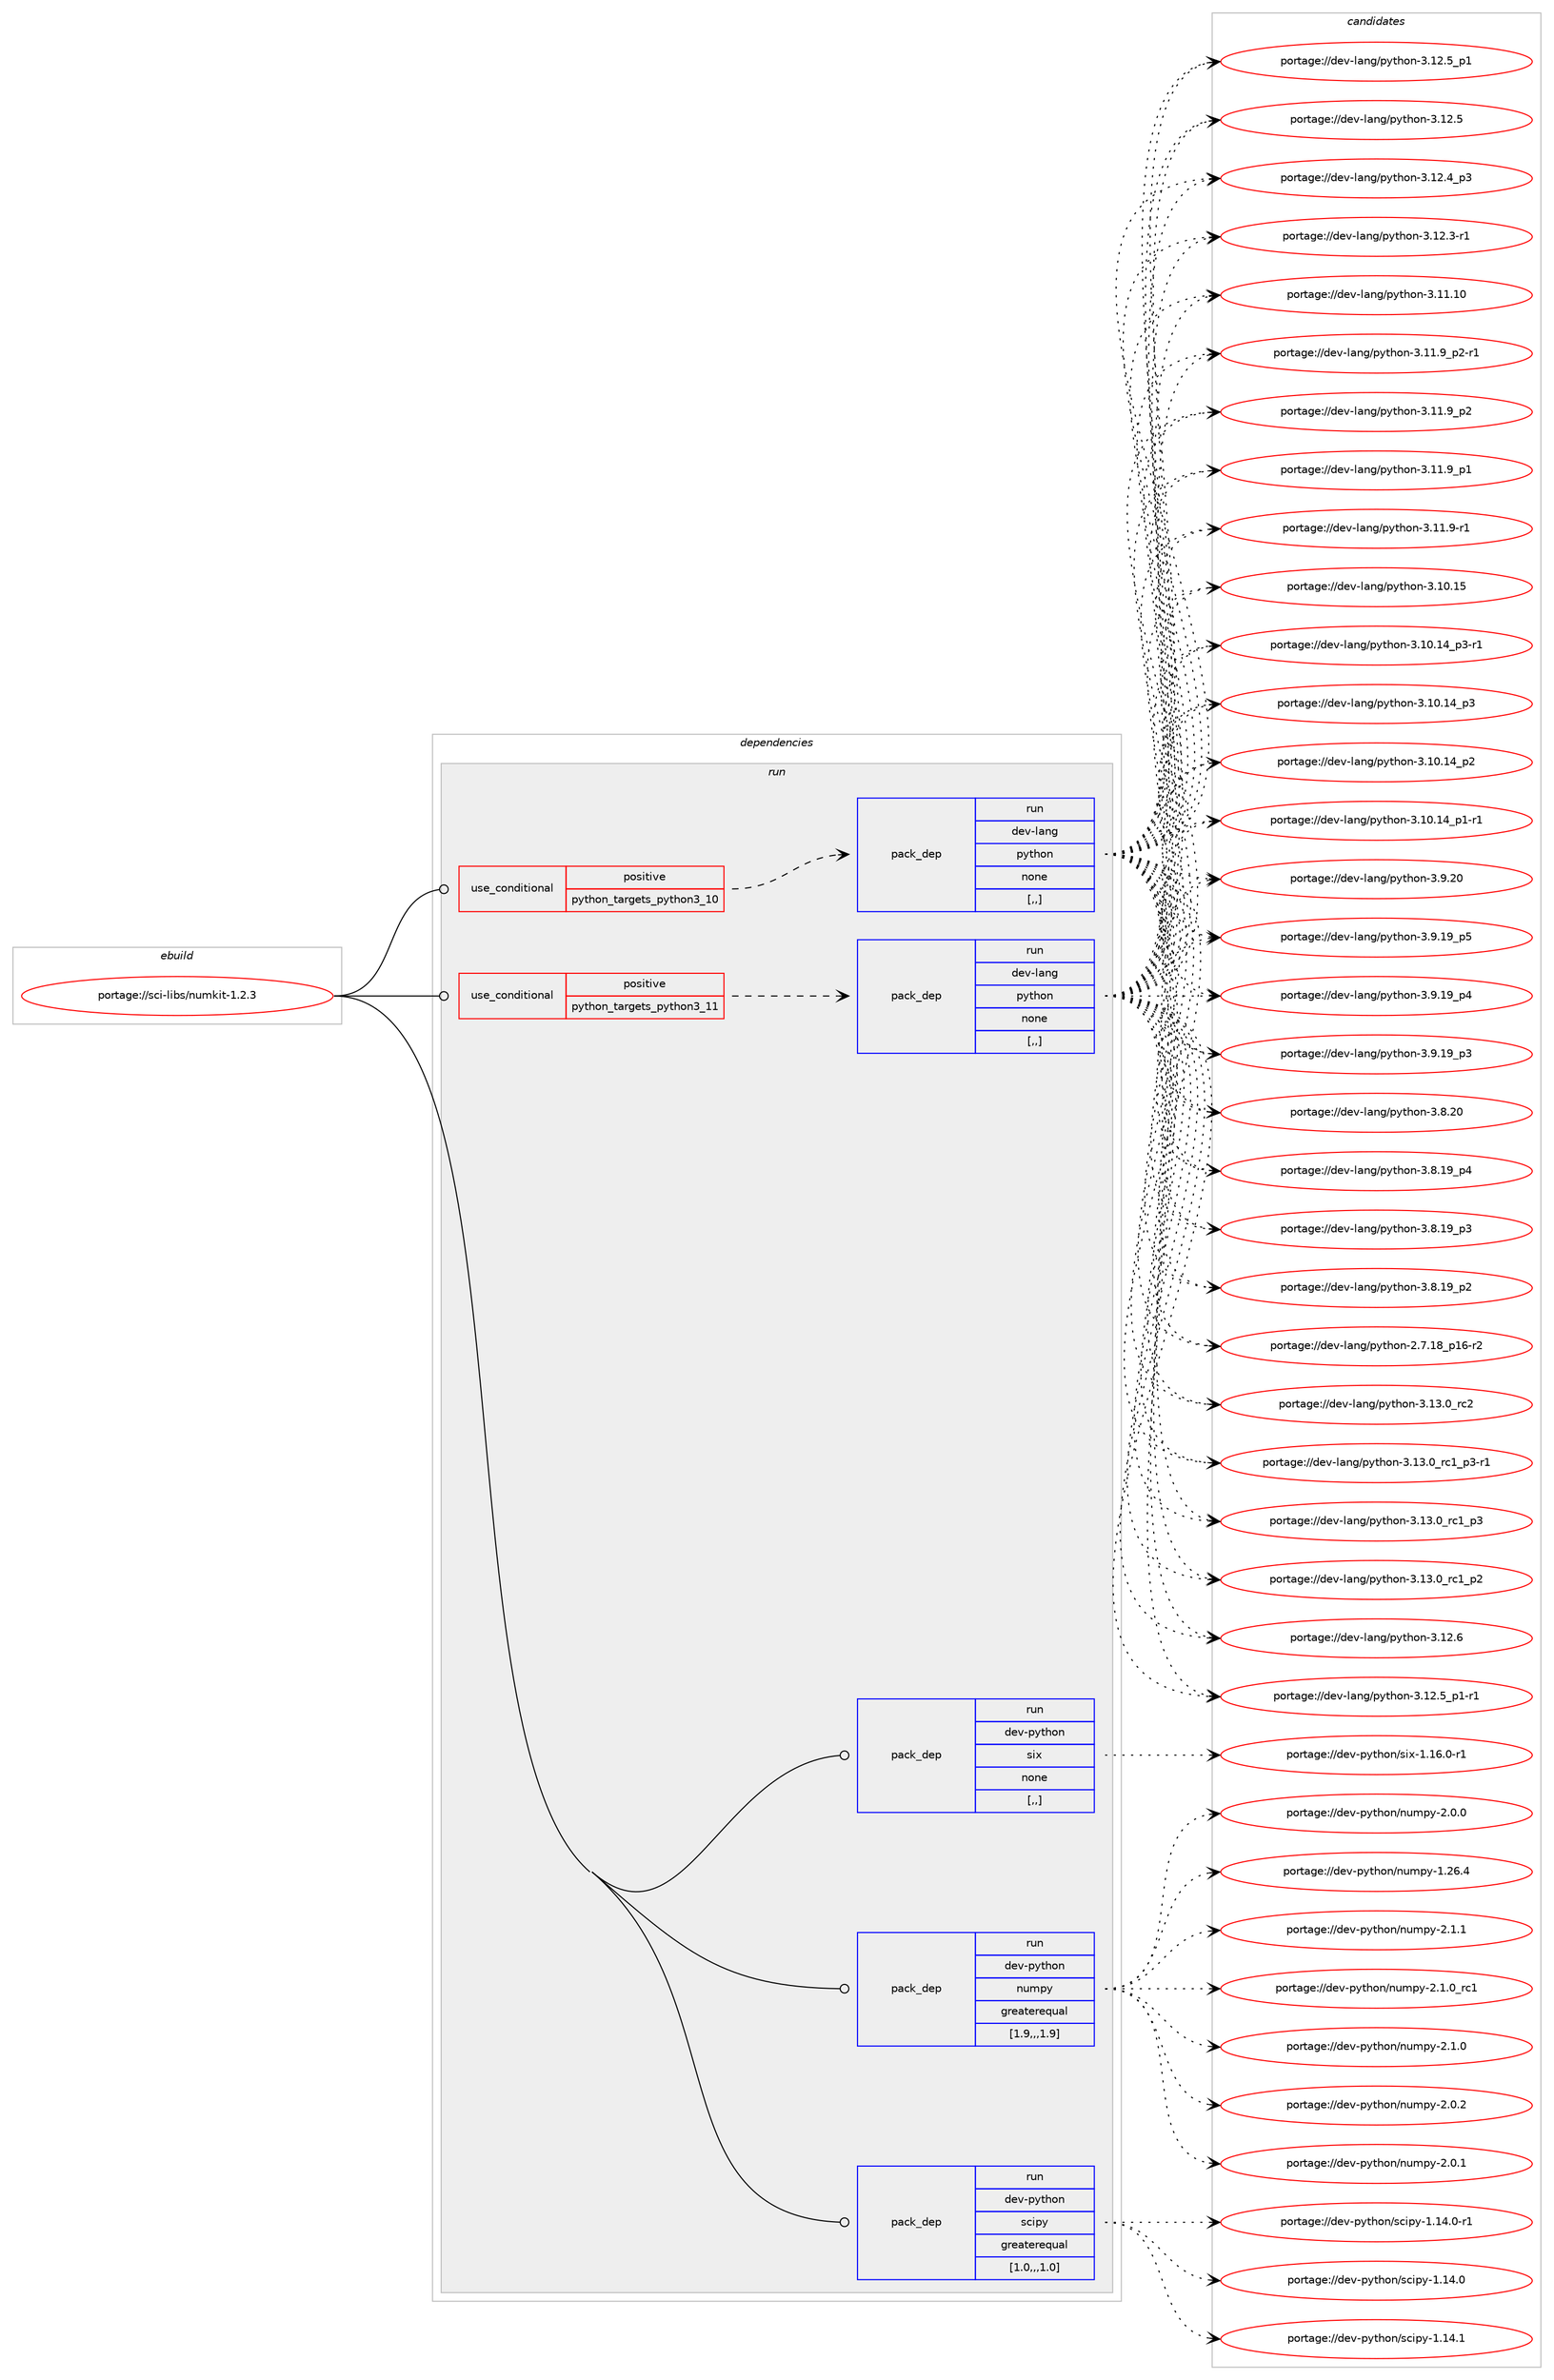 digraph prolog {

# *************
# Graph options
# *************

newrank=true;
concentrate=true;
compound=true;
graph [rankdir=LR,fontname=Helvetica,fontsize=10,ranksep=1.5];#, ranksep=2.5, nodesep=0.2];
edge  [arrowhead=vee];
node  [fontname=Helvetica,fontsize=10];

# **********
# The ebuild
# **********

subgraph cluster_leftcol {
color=gray;
label=<<i>ebuild</i>>;
id [label="portage://sci-libs/numkit-1.2.3", color=red, width=4, href="../sci-libs/numkit-1.2.3.svg"];
}

# ****************
# The dependencies
# ****************

subgraph cluster_midcol {
color=gray;
label=<<i>dependencies</i>>;
subgraph cluster_compile {
fillcolor="#eeeeee";
style=filled;
label=<<i>compile</i>>;
}
subgraph cluster_compileandrun {
fillcolor="#eeeeee";
style=filled;
label=<<i>compile and run</i>>;
}
subgraph cluster_run {
fillcolor="#eeeeee";
style=filled;
label=<<i>run</i>>;
subgraph cond240591 {
dependency913461 [label=<<TABLE BORDER="0" CELLBORDER="1" CELLSPACING="0" CELLPADDING="4"><TR><TD ROWSPAN="3" CELLPADDING="10">use_conditional</TD></TR><TR><TD>positive</TD></TR><TR><TD>python_targets_python3_10</TD></TR></TABLE>>, shape=none, color=red];
subgraph pack666251 {
dependency913462 [label=<<TABLE BORDER="0" CELLBORDER="1" CELLSPACING="0" CELLPADDING="4" WIDTH="220"><TR><TD ROWSPAN="6" CELLPADDING="30">pack_dep</TD></TR><TR><TD WIDTH="110">run</TD></TR><TR><TD>dev-lang</TD></TR><TR><TD>python</TD></TR><TR><TD>none</TD></TR><TR><TD>[,,]</TD></TR></TABLE>>, shape=none, color=blue];
}
dependency913461:e -> dependency913462:w [weight=20,style="dashed",arrowhead="vee"];
}
id:e -> dependency913461:w [weight=20,style="solid",arrowhead="odot"];
subgraph cond240592 {
dependency913463 [label=<<TABLE BORDER="0" CELLBORDER="1" CELLSPACING="0" CELLPADDING="4"><TR><TD ROWSPAN="3" CELLPADDING="10">use_conditional</TD></TR><TR><TD>positive</TD></TR><TR><TD>python_targets_python3_11</TD></TR></TABLE>>, shape=none, color=red];
subgraph pack666252 {
dependency913464 [label=<<TABLE BORDER="0" CELLBORDER="1" CELLSPACING="0" CELLPADDING="4" WIDTH="220"><TR><TD ROWSPAN="6" CELLPADDING="30">pack_dep</TD></TR><TR><TD WIDTH="110">run</TD></TR><TR><TD>dev-lang</TD></TR><TR><TD>python</TD></TR><TR><TD>none</TD></TR><TR><TD>[,,]</TD></TR></TABLE>>, shape=none, color=blue];
}
dependency913463:e -> dependency913464:w [weight=20,style="dashed",arrowhead="vee"];
}
id:e -> dependency913463:w [weight=20,style="solid",arrowhead="odot"];
subgraph pack666253 {
dependency913465 [label=<<TABLE BORDER="0" CELLBORDER="1" CELLSPACING="0" CELLPADDING="4" WIDTH="220"><TR><TD ROWSPAN="6" CELLPADDING="30">pack_dep</TD></TR><TR><TD WIDTH="110">run</TD></TR><TR><TD>dev-python</TD></TR><TR><TD>numpy</TD></TR><TR><TD>greaterequal</TD></TR><TR><TD>[1.9,,,1.9]</TD></TR></TABLE>>, shape=none, color=blue];
}
id:e -> dependency913465:w [weight=20,style="solid",arrowhead="odot"];
subgraph pack666254 {
dependency913466 [label=<<TABLE BORDER="0" CELLBORDER="1" CELLSPACING="0" CELLPADDING="4" WIDTH="220"><TR><TD ROWSPAN="6" CELLPADDING="30">pack_dep</TD></TR><TR><TD WIDTH="110">run</TD></TR><TR><TD>dev-python</TD></TR><TR><TD>scipy</TD></TR><TR><TD>greaterequal</TD></TR><TR><TD>[1.0,,,1.0]</TD></TR></TABLE>>, shape=none, color=blue];
}
id:e -> dependency913466:w [weight=20,style="solid",arrowhead="odot"];
subgraph pack666255 {
dependency913467 [label=<<TABLE BORDER="0" CELLBORDER="1" CELLSPACING="0" CELLPADDING="4" WIDTH="220"><TR><TD ROWSPAN="6" CELLPADDING="30">pack_dep</TD></TR><TR><TD WIDTH="110">run</TD></TR><TR><TD>dev-python</TD></TR><TR><TD>six</TD></TR><TR><TD>none</TD></TR><TR><TD>[,,]</TD></TR></TABLE>>, shape=none, color=blue];
}
id:e -> dependency913467:w [weight=20,style="solid",arrowhead="odot"];
}
}

# **************
# The candidates
# **************

subgraph cluster_choices {
rank=same;
color=gray;
label=<<i>candidates</i>>;

subgraph choice666251 {
color=black;
nodesep=1;
choice10010111845108971101034711212111610411111045514649514648951149950 [label="portage://dev-lang/python-3.13.0_rc2", color=red, width=4,href="../dev-lang/python-3.13.0_rc2.svg"];
choice1001011184510897110103471121211161041111104551464951464895114994995112514511449 [label="portage://dev-lang/python-3.13.0_rc1_p3-r1", color=red, width=4,href="../dev-lang/python-3.13.0_rc1_p3-r1.svg"];
choice100101118451089711010347112121116104111110455146495146489511499499511251 [label="portage://dev-lang/python-3.13.0_rc1_p3", color=red, width=4,href="../dev-lang/python-3.13.0_rc1_p3.svg"];
choice100101118451089711010347112121116104111110455146495146489511499499511250 [label="portage://dev-lang/python-3.13.0_rc1_p2", color=red, width=4,href="../dev-lang/python-3.13.0_rc1_p2.svg"];
choice10010111845108971101034711212111610411111045514649504654 [label="portage://dev-lang/python-3.12.6", color=red, width=4,href="../dev-lang/python-3.12.6.svg"];
choice1001011184510897110103471121211161041111104551464950465395112494511449 [label="portage://dev-lang/python-3.12.5_p1-r1", color=red, width=4,href="../dev-lang/python-3.12.5_p1-r1.svg"];
choice100101118451089711010347112121116104111110455146495046539511249 [label="portage://dev-lang/python-3.12.5_p1", color=red, width=4,href="../dev-lang/python-3.12.5_p1.svg"];
choice10010111845108971101034711212111610411111045514649504653 [label="portage://dev-lang/python-3.12.5", color=red, width=4,href="../dev-lang/python-3.12.5.svg"];
choice100101118451089711010347112121116104111110455146495046529511251 [label="portage://dev-lang/python-3.12.4_p3", color=red, width=4,href="../dev-lang/python-3.12.4_p3.svg"];
choice100101118451089711010347112121116104111110455146495046514511449 [label="portage://dev-lang/python-3.12.3-r1", color=red, width=4,href="../dev-lang/python-3.12.3-r1.svg"];
choice1001011184510897110103471121211161041111104551464949464948 [label="portage://dev-lang/python-3.11.10", color=red, width=4,href="../dev-lang/python-3.11.10.svg"];
choice1001011184510897110103471121211161041111104551464949465795112504511449 [label="portage://dev-lang/python-3.11.9_p2-r1", color=red, width=4,href="../dev-lang/python-3.11.9_p2-r1.svg"];
choice100101118451089711010347112121116104111110455146494946579511250 [label="portage://dev-lang/python-3.11.9_p2", color=red, width=4,href="../dev-lang/python-3.11.9_p2.svg"];
choice100101118451089711010347112121116104111110455146494946579511249 [label="portage://dev-lang/python-3.11.9_p1", color=red, width=4,href="../dev-lang/python-3.11.9_p1.svg"];
choice100101118451089711010347112121116104111110455146494946574511449 [label="portage://dev-lang/python-3.11.9-r1", color=red, width=4,href="../dev-lang/python-3.11.9-r1.svg"];
choice1001011184510897110103471121211161041111104551464948464953 [label="portage://dev-lang/python-3.10.15", color=red, width=4,href="../dev-lang/python-3.10.15.svg"];
choice100101118451089711010347112121116104111110455146494846495295112514511449 [label="portage://dev-lang/python-3.10.14_p3-r1", color=red, width=4,href="../dev-lang/python-3.10.14_p3-r1.svg"];
choice10010111845108971101034711212111610411111045514649484649529511251 [label="portage://dev-lang/python-3.10.14_p3", color=red, width=4,href="../dev-lang/python-3.10.14_p3.svg"];
choice10010111845108971101034711212111610411111045514649484649529511250 [label="portage://dev-lang/python-3.10.14_p2", color=red, width=4,href="../dev-lang/python-3.10.14_p2.svg"];
choice100101118451089711010347112121116104111110455146494846495295112494511449 [label="portage://dev-lang/python-3.10.14_p1-r1", color=red, width=4,href="../dev-lang/python-3.10.14_p1-r1.svg"];
choice10010111845108971101034711212111610411111045514657465048 [label="portage://dev-lang/python-3.9.20", color=red, width=4,href="../dev-lang/python-3.9.20.svg"];
choice100101118451089711010347112121116104111110455146574649579511253 [label="portage://dev-lang/python-3.9.19_p5", color=red, width=4,href="../dev-lang/python-3.9.19_p5.svg"];
choice100101118451089711010347112121116104111110455146574649579511252 [label="portage://dev-lang/python-3.9.19_p4", color=red, width=4,href="../dev-lang/python-3.9.19_p4.svg"];
choice100101118451089711010347112121116104111110455146574649579511251 [label="portage://dev-lang/python-3.9.19_p3", color=red, width=4,href="../dev-lang/python-3.9.19_p3.svg"];
choice10010111845108971101034711212111610411111045514656465048 [label="portage://dev-lang/python-3.8.20", color=red, width=4,href="../dev-lang/python-3.8.20.svg"];
choice100101118451089711010347112121116104111110455146564649579511252 [label="portage://dev-lang/python-3.8.19_p4", color=red, width=4,href="../dev-lang/python-3.8.19_p4.svg"];
choice100101118451089711010347112121116104111110455146564649579511251 [label="portage://dev-lang/python-3.8.19_p3", color=red, width=4,href="../dev-lang/python-3.8.19_p3.svg"];
choice100101118451089711010347112121116104111110455146564649579511250 [label="portage://dev-lang/python-3.8.19_p2", color=red, width=4,href="../dev-lang/python-3.8.19_p2.svg"];
choice100101118451089711010347112121116104111110455046554649569511249544511450 [label="portage://dev-lang/python-2.7.18_p16-r2", color=red, width=4,href="../dev-lang/python-2.7.18_p16-r2.svg"];
dependency913462:e -> choice10010111845108971101034711212111610411111045514649514648951149950:w [style=dotted,weight="100"];
dependency913462:e -> choice1001011184510897110103471121211161041111104551464951464895114994995112514511449:w [style=dotted,weight="100"];
dependency913462:e -> choice100101118451089711010347112121116104111110455146495146489511499499511251:w [style=dotted,weight="100"];
dependency913462:e -> choice100101118451089711010347112121116104111110455146495146489511499499511250:w [style=dotted,weight="100"];
dependency913462:e -> choice10010111845108971101034711212111610411111045514649504654:w [style=dotted,weight="100"];
dependency913462:e -> choice1001011184510897110103471121211161041111104551464950465395112494511449:w [style=dotted,weight="100"];
dependency913462:e -> choice100101118451089711010347112121116104111110455146495046539511249:w [style=dotted,weight="100"];
dependency913462:e -> choice10010111845108971101034711212111610411111045514649504653:w [style=dotted,weight="100"];
dependency913462:e -> choice100101118451089711010347112121116104111110455146495046529511251:w [style=dotted,weight="100"];
dependency913462:e -> choice100101118451089711010347112121116104111110455146495046514511449:w [style=dotted,weight="100"];
dependency913462:e -> choice1001011184510897110103471121211161041111104551464949464948:w [style=dotted,weight="100"];
dependency913462:e -> choice1001011184510897110103471121211161041111104551464949465795112504511449:w [style=dotted,weight="100"];
dependency913462:e -> choice100101118451089711010347112121116104111110455146494946579511250:w [style=dotted,weight="100"];
dependency913462:e -> choice100101118451089711010347112121116104111110455146494946579511249:w [style=dotted,weight="100"];
dependency913462:e -> choice100101118451089711010347112121116104111110455146494946574511449:w [style=dotted,weight="100"];
dependency913462:e -> choice1001011184510897110103471121211161041111104551464948464953:w [style=dotted,weight="100"];
dependency913462:e -> choice100101118451089711010347112121116104111110455146494846495295112514511449:w [style=dotted,weight="100"];
dependency913462:e -> choice10010111845108971101034711212111610411111045514649484649529511251:w [style=dotted,weight="100"];
dependency913462:e -> choice10010111845108971101034711212111610411111045514649484649529511250:w [style=dotted,weight="100"];
dependency913462:e -> choice100101118451089711010347112121116104111110455146494846495295112494511449:w [style=dotted,weight="100"];
dependency913462:e -> choice10010111845108971101034711212111610411111045514657465048:w [style=dotted,weight="100"];
dependency913462:e -> choice100101118451089711010347112121116104111110455146574649579511253:w [style=dotted,weight="100"];
dependency913462:e -> choice100101118451089711010347112121116104111110455146574649579511252:w [style=dotted,weight="100"];
dependency913462:e -> choice100101118451089711010347112121116104111110455146574649579511251:w [style=dotted,weight="100"];
dependency913462:e -> choice10010111845108971101034711212111610411111045514656465048:w [style=dotted,weight="100"];
dependency913462:e -> choice100101118451089711010347112121116104111110455146564649579511252:w [style=dotted,weight="100"];
dependency913462:e -> choice100101118451089711010347112121116104111110455146564649579511251:w [style=dotted,weight="100"];
dependency913462:e -> choice100101118451089711010347112121116104111110455146564649579511250:w [style=dotted,weight="100"];
dependency913462:e -> choice100101118451089711010347112121116104111110455046554649569511249544511450:w [style=dotted,weight="100"];
}
subgraph choice666252 {
color=black;
nodesep=1;
choice10010111845108971101034711212111610411111045514649514648951149950 [label="portage://dev-lang/python-3.13.0_rc2", color=red, width=4,href="../dev-lang/python-3.13.0_rc2.svg"];
choice1001011184510897110103471121211161041111104551464951464895114994995112514511449 [label="portage://dev-lang/python-3.13.0_rc1_p3-r1", color=red, width=4,href="../dev-lang/python-3.13.0_rc1_p3-r1.svg"];
choice100101118451089711010347112121116104111110455146495146489511499499511251 [label="portage://dev-lang/python-3.13.0_rc1_p3", color=red, width=4,href="../dev-lang/python-3.13.0_rc1_p3.svg"];
choice100101118451089711010347112121116104111110455146495146489511499499511250 [label="portage://dev-lang/python-3.13.0_rc1_p2", color=red, width=4,href="../dev-lang/python-3.13.0_rc1_p2.svg"];
choice10010111845108971101034711212111610411111045514649504654 [label="portage://dev-lang/python-3.12.6", color=red, width=4,href="../dev-lang/python-3.12.6.svg"];
choice1001011184510897110103471121211161041111104551464950465395112494511449 [label="portage://dev-lang/python-3.12.5_p1-r1", color=red, width=4,href="../dev-lang/python-3.12.5_p1-r1.svg"];
choice100101118451089711010347112121116104111110455146495046539511249 [label="portage://dev-lang/python-3.12.5_p1", color=red, width=4,href="../dev-lang/python-3.12.5_p1.svg"];
choice10010111845108971101034711212111610411111045514649504653 [label="portage://dev-lang/python-3.12.5", color=red, width=4,href="../dev-lang/python-3.12.5.svg"];
choice100101118451089711010347112121116104111110455146495046529511251 [label="portage://dev-lang/python-3.12.4_p3", color=red, width=4,href="../dev-lang/python-3.12.4_p3.svg"];
choice100101118451089711010347112121116104111110455146495046514511449 [label="portage://dev-lang/python-3.12.3-r1", color=red, width=4,href="../dev-lang/python-3.12.3-r1.svg"];
choice1001011184510897110103471121211161041111104551464949464948 [label="portage://dev-lang/python-3.11.10", color=red, width=4,href="../dev-lang/python-3.11.10.svg"];
choice1001011184510897110103471121211161041111104551464949465795112504511449 [label="portage://dev-lang/python-3.11.9_p2-r1", color=red, width=4,href="../dev-lang/python-3.11.9_p2-r1.svg"];
choice100101118451089711010347112121116104111110455146494946579511250 [label="portage://dev-lang/python-3.11.9_p2", color=red, width=4,href="../dev-lang/python-3.11.9_p2.svg"];
choice100101118451089711010347112121116104111110455146494946579511249 [label="portage://dev-lang/python-3.11.9_p1", color=red, width=4,href="../dev-lang/python-3.11.9_p1.svg"];
choice100101118451089711010347112121116104111110455146494946574511449 [label="portage://dev-lang/python-3.11.9-r1", color=red, width=4,href="../dev-lang/python-3.11.9-r1.svg"];
choice1001011184510897110103471121211161041111104551464948464953 [label="portage://dev-lang/python-3.10.15", color=red, width=4,href="../dev-lang/python-3.10.15.svg"];
choice100101118451089711010347112121116104111110455146494846495295112514511449 [label="portage://dev-lang/python-3.10.14_p3-r1", color=red, width=4,href="../dev-lang/python-3.10.14_p3-r1.svg"];
choice10010111845108971101034711212111610411111045514649484649529511251 [label="portage://dev-lang/python-3.10.14_p3", color=red, width=4,href="../dev-lang/python-3.10.14_p3.svg"];
choice10010111845108971101034711212111610411111045514649484649529511250 [label="portage://dev-lang/python-3.10.14_p2", color=red, width=4,href="../dev-lang/python-3.10.14_p2.svg"];
choice100101118451089711010347112121116104111110455146494846495295112494511449 [label="portage://dev-lang/python-3.10.14_p1-r1", color=red, width=4,href="../dev-lang/python-3.10.14_p1-r1.svg"];
choice10010111845108971101034711212111610411111045514657465048 [label="portage://dev-lang/python-3.9.20", color=red, width=4,href="../dev-lang/python-3.9.20.svg"];
choice100101118451089711010347112121116104111110455146574649579511253 [label="portage://dev-lang/python-3.9.19_p5", color=red, width=4,href="../dev-lang/python-3.9.19_p5.svg"];
choice100101118451089711010347112121116104111110455146574649579511252 [label="portage://dev-lang/python-3.9.19_p4", color=red, width=4,href="../dev-lang/python-3.9.19_p4.svg"];
choice100101118451089711010347112121116104111110455146574649579511251 [label="portage://dev-lang/python-3.9.19_p3", color=red, width=4,href="../dev-lang/python-3.9.19_p3.svg"];
choice10010111845108971101034711212111610411111045514656465048 [label="portage://dev-lang/python-3.8.20", color=red, width=4,href="../dev-lang/python-3.8.20.svg"];
choice100101118451089711010347112121116104111110455146564649579511252 [label="portage://dev-lang/python-3.8.19_p4", color=red, width=4,href="../dev-lang/python-3.8.19_p4.svg"];
choice100101118451089711010347112121116104111110455146564649579511251 [label="portage://dev-lang/python-3.8.19_p3", color=red, width=4,href="../dev-lang/python-3.8.19_p3.svg"];
choice100101118451089711010347112121116104111110455146564649579511250 [label="portage://dev-lang/python-3.8.19_p2", color=red, width=4,href="../dev-lang/python-3.8.19_p2.svg"];
choice100101118451089711010347112121116104111110455046554649569511249544511450 [label="portage://dev-lang/python-2.7.18_p16-r2", color=red, width=4,href="../dev-lang/python-2.7.18_p16-r2.svg"];
dependency913464:e -> choice10010111845108971101034711212111610411111045514649514648951149950:w [style=dotted,weight="100"];
dependency913464:e -> choice1001011184510897110103471121211161041111104551464951464895114994995112514511449:w [style=dotted,weight="100"];
dependency913464:e -> choice100101118451089711010347112121116104111110455146495146489511499499511251:w [style=dotted,weight="100"];
dependency913464:e -> choice100101118451089711010347112121116104111110455146495146489511499499511250:w [style=dotted,weight="100"];
dependency913464:e -> choice10010111845108971101034711212111610411111045514649504654:w [style=dotted,weight="100"];
dependency913464:e -> choice1001011184510897110103471121211161041111104551464950465395112494511449:w [style=dotted,weight="100"];
dependency913464:e -> choice100101118451089711010347112121116104111110455146495046539511249:w [style=dotted,weight="100"];
dependency913464:e -> choice10010111845108971101034711212111610411111045514649504653:w [style=dotted,weight="100"];
dependency913464:e -> choice100101118451089711010347112121116104111110455146495046529511251:w [style=dotted,weight="100"];
dependency913464:e -> choice100101118451089711010347112121116104111110455146495046514511449:w [style=dotted,weight="100"];
dependency913464:e -> choice1001011184510897110103471121211161041111104551464949464948:w [style=dotted,weight="100"];
dependency913464:e -> choice1001011184510897110103471121211161041111104551464949465795112504511449:w [style=dotted,weight="100"];
dependency913464:e -> choice100101118451089711010347112121116104111110455146494946579511250:w [style=dotted,weight="100"];
dependency913464:e -> choice100101118451089711010347112121116104111110455146494946579511249:w [style=dotted,weight="100"];
dependency913464:e -> choice100101118451089711010347112121116104111110455146494946574511449:w [style=dotted,weight="100"];
dependency913464:e -> choice1001011184510897110103471121211161041111104551464948464953:w [style=dotted,weight="100"];
dependency913464:e -> choice100101118451089711010347112121116104111110455146494846495295112514511449:w [style=dotted,weight="100"];
dependency913464:e -> choice10010111845108971101034711212111610411111045514649484649529511251:w [style=dotted,weight="100"];
dependency913464:e -> choice10010111845108971101034711212111610411111045514649484649529511250:w [style=dotted,weight="100"];
dependency913464:e -> choice100101118451089711010347112121116104111110455146494846495295112494511449:w [style=dotted,weight="100"];
dependency913464:e -> choice10010111845108971101034711212111610411111045514657465048:w [style=dotted,weight="100"];
dependency913464:e -> choice100101118451089711010347112121116104111110455146574649579511253:w [style=dotted,weight="100"];
dependency913464:e -> choice100101118451089711010347112121116104111110455146574649579511252:w [style=dotted,weight="100"];
dependency913464:e -> choice100101118451089711010347112121116104111110455146574649579511251:w [style=dotted,weight="100"];
dependency913464:e -> choice10010111845108971101034711212111610411111045514656465048:w [style=dotted,weight="100"];
dependency913464:e -> choice100101118451089711010347112121116104111110455146564649579511252:w [style=dotted,weight="100"];
dependency913464:e -> choice100101118451089711010347112121116104111110455146564649579511251:w [style=dotted,weight="100"];
dependency913464:e -> choice100101118451089711010347112121116104111110455146564649579511250:w [style=dotted,weight="100"];
dependency913464:e -> choice100101118451089711010347112121116104111110455046554649569511249544511450:w [style=dotted,weight="100"];
}
subgraph choice666253 {
color=black;
nodesep=1;
choice1001011184511212111610411111047110117109112121455046494649 [label="portage://dev-python/numpy-2.1.1", color=red, width=4,href="../dev-python/numpy-2.1.1.svg"];
choice1001011184511212111610411111047110117109112121455046494648951149949 [label="portage://dev-python/numpy-2.1.0_rc1", color=red, width=4,href="../dev-python/numpy-2.1.0_rc1.svg"];
choice1001011184511212111610411111047110117109112121455046494648 [label="portage://dev-python/numpy-2.1.0", color=red, width=4,href="../dev-python/numpy-2.1.0.svg"];
choice1001011184511212111610411111047110117109112121455046484650 [label="portage://dev-python/numpy-2.0.2", color=red, width=4,href="../dev-python/numpy-2.0.2.svg"];
choice1001011184511212111610411111047110117109112121455046484649 [label="portage://dev-python/numpy-2.0.1", color=red, width=4,href="../dev-python/numpy-2.0.1.svg"];
choice1001011184511212111610411111047110117109112121455046484648 [label="portage://dev-python/numpy-2.0.0", color=red, width=4,href="../dev-python/numpy-2.0.0.svg"];
choice100101118451121211161041111104711011710911212145494650544652 [label="portage://dev-python/numpy-1.26.4", color=red, width=4,href="../dev-python/numpy-1.26.4.svg"];
dependency913465:e -> choice1001011184511212111610411111047110117109112121455046494649:w [style=dotted,weight="100"];
dependency913465:e -> choice1001011184511212111610411111047110117109112121455046494648951149949:w [style=dotted,weight="100"];
dependency913465:e -> choice1001011184511212111610411111047110117109112121455046494648:w [style=dotted,weight="100"];
dependency913465:e -> choice1001011184511212111610411111047110117109112121455046484650:w [style=dotted,weight="100"];
dependency913465:e -> choice1001011184511212111610411111047110117109112121455046484649:w [style=dotted,weight="100"];
dependency913465:e -> choice1001011184511212111610411111047110117109112121455046484648:w [style=dotted,weight="100"];
dependency913465:e -> choice100101118451121211161041111104711011710911212145494650544652:w [style=dotted,weight="100"];
}
subgraph choice666254 {
color=black;
nodesep=1;
choice10010111845112121116104111110471159910511212145494649524649 [label="portage://dev-python/scipy-1.14.1", color=red, width=4,href="../dev-python/scipy-1.14.1.svg"];
choice100101118451121211161041111104711599105112121454946495246484511449 [label="portage://dev-python/scipy-1.14.0-r1", color=red, width=4,href="../dev-python/scipy-1.14.0-r1.svg"];
choice10010111845112121116104111110471159910511212145494649524648 [label="portage://dev-python/scipy-1.14.0", color=red, width=4,href="../dev-python/scipy-1.14.0.svg"];
dependency913466:e -> choice10010111845112121116104111110471159910511212145494649524649:w [style=dotted,weight="100"];
dependency913466:e -> choice100101118451121211161041111104711599105112121454946495246484511449:w [style=dotted,weight="100"];
dependency913466:e -> choice10010111845112121116104111110471159910511212145494649524648:w [style=dotted,weight="100"];
}
subgraph choice666255 {
color=black;
nodesep=1;
choice1001011184511212111610411111047115105120454946495446484511449 [label="portage://dev-python/six-1.16.0-r1", color=red, width=4,href="../dev-python/six-1.16.0-r1.svg"];
dependency913467:e -> choice1001011184511212111610411111047115105120454946495446484511449:w [style=dotted,weight="100"];
}
}

}
